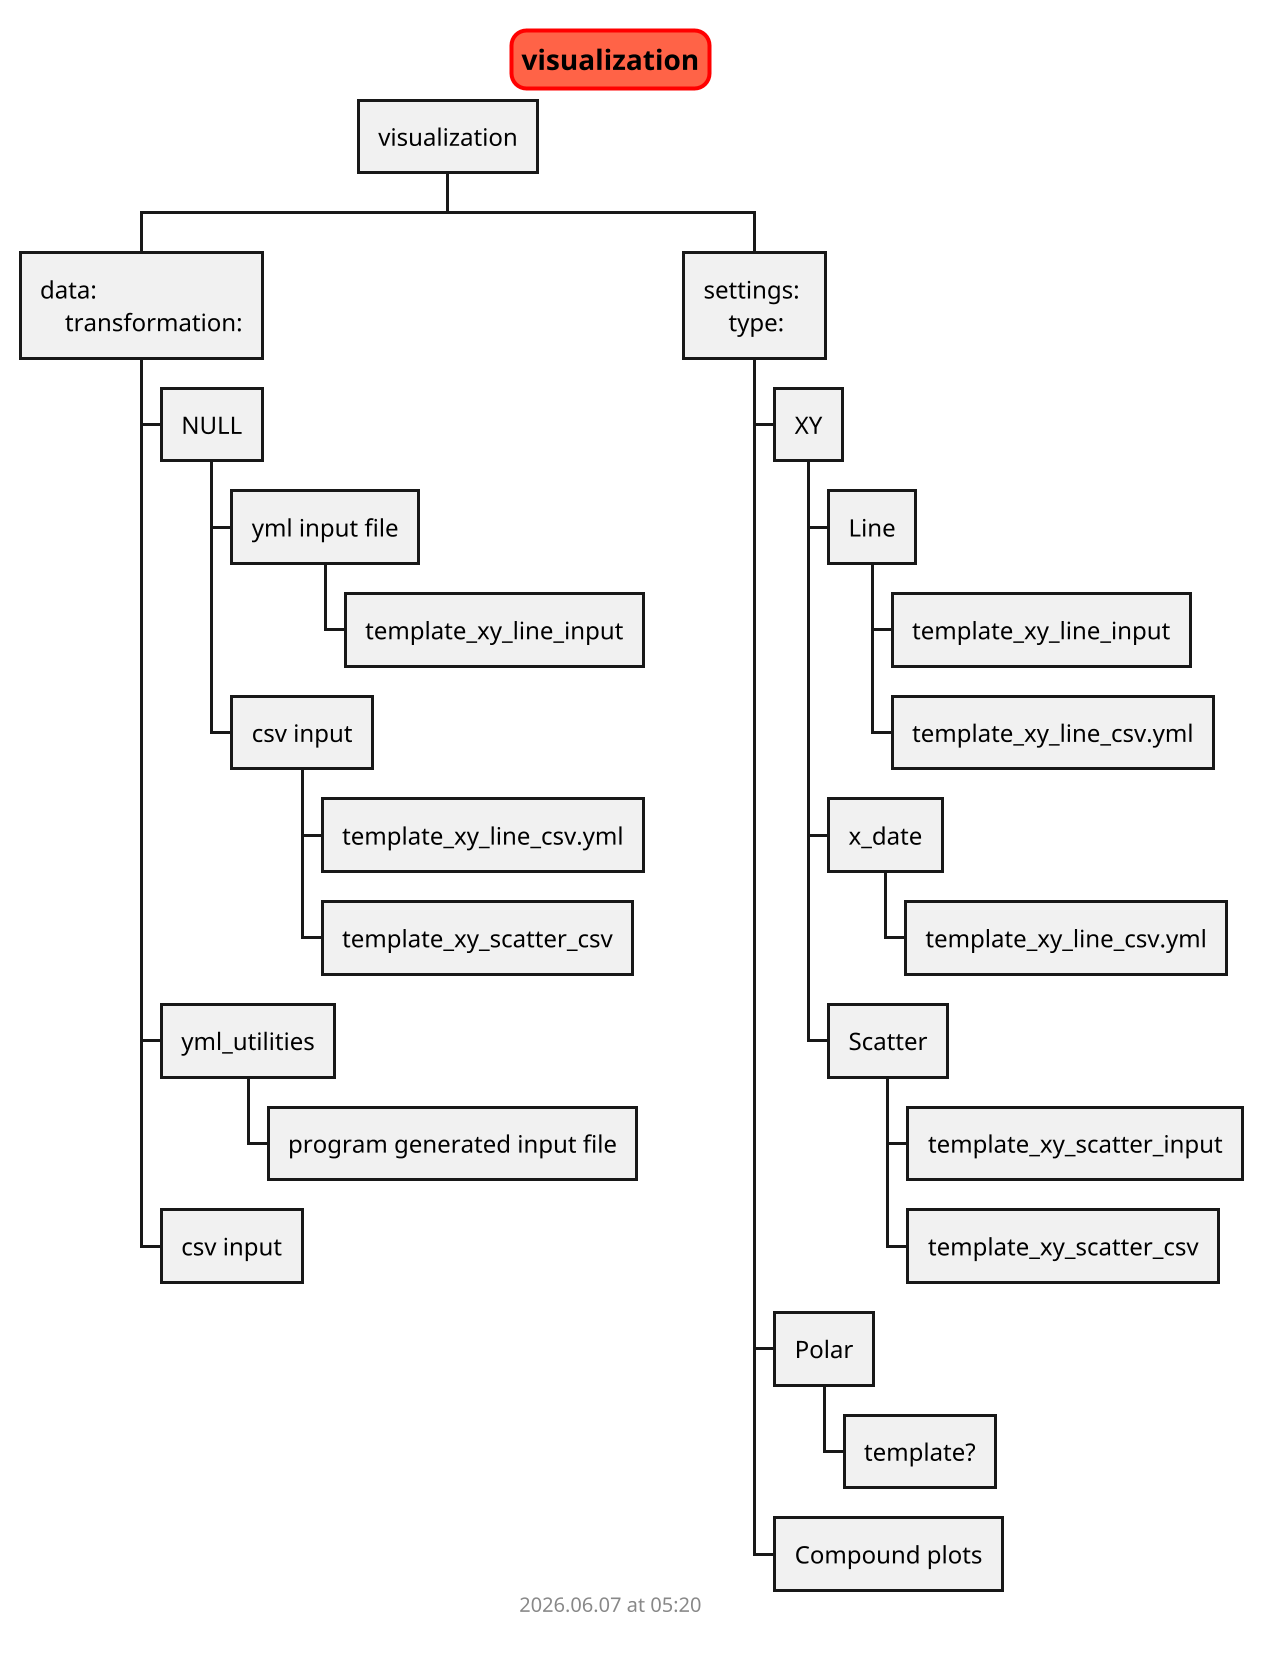 @startwbs visualization

scale 2
skinparam titleBorderRoundCorner 15
skinparam titleBorderThickness 2
skinparam titleBorderColor red
skinparam titleBackgroundColor Tomato

title visualization

* visualization

** data: \n    transformation:

*** NULL
**** yml input file
***** template_xy_line_input

**** csv input
***** template_xy_line_csv.yml
***** template_xy_scatter_csv

*** yml_utilities
**** program generated input file

*** csv input


** settings: \n    type:

*** XY
**** Line
***** template_xy_line_input
***** template_xy_line_csv.yml
**** x_date
***** template_xy_line_csv.yml
**** Scatter
***** template_xy_scatter_input
***** template_xy_scatter_csv


*** Polar
**** template?

*** Compound plots


footer
%date("yyyy.MM.dd' at 'HH:mm")
%filename()
end footer

@endwbs
